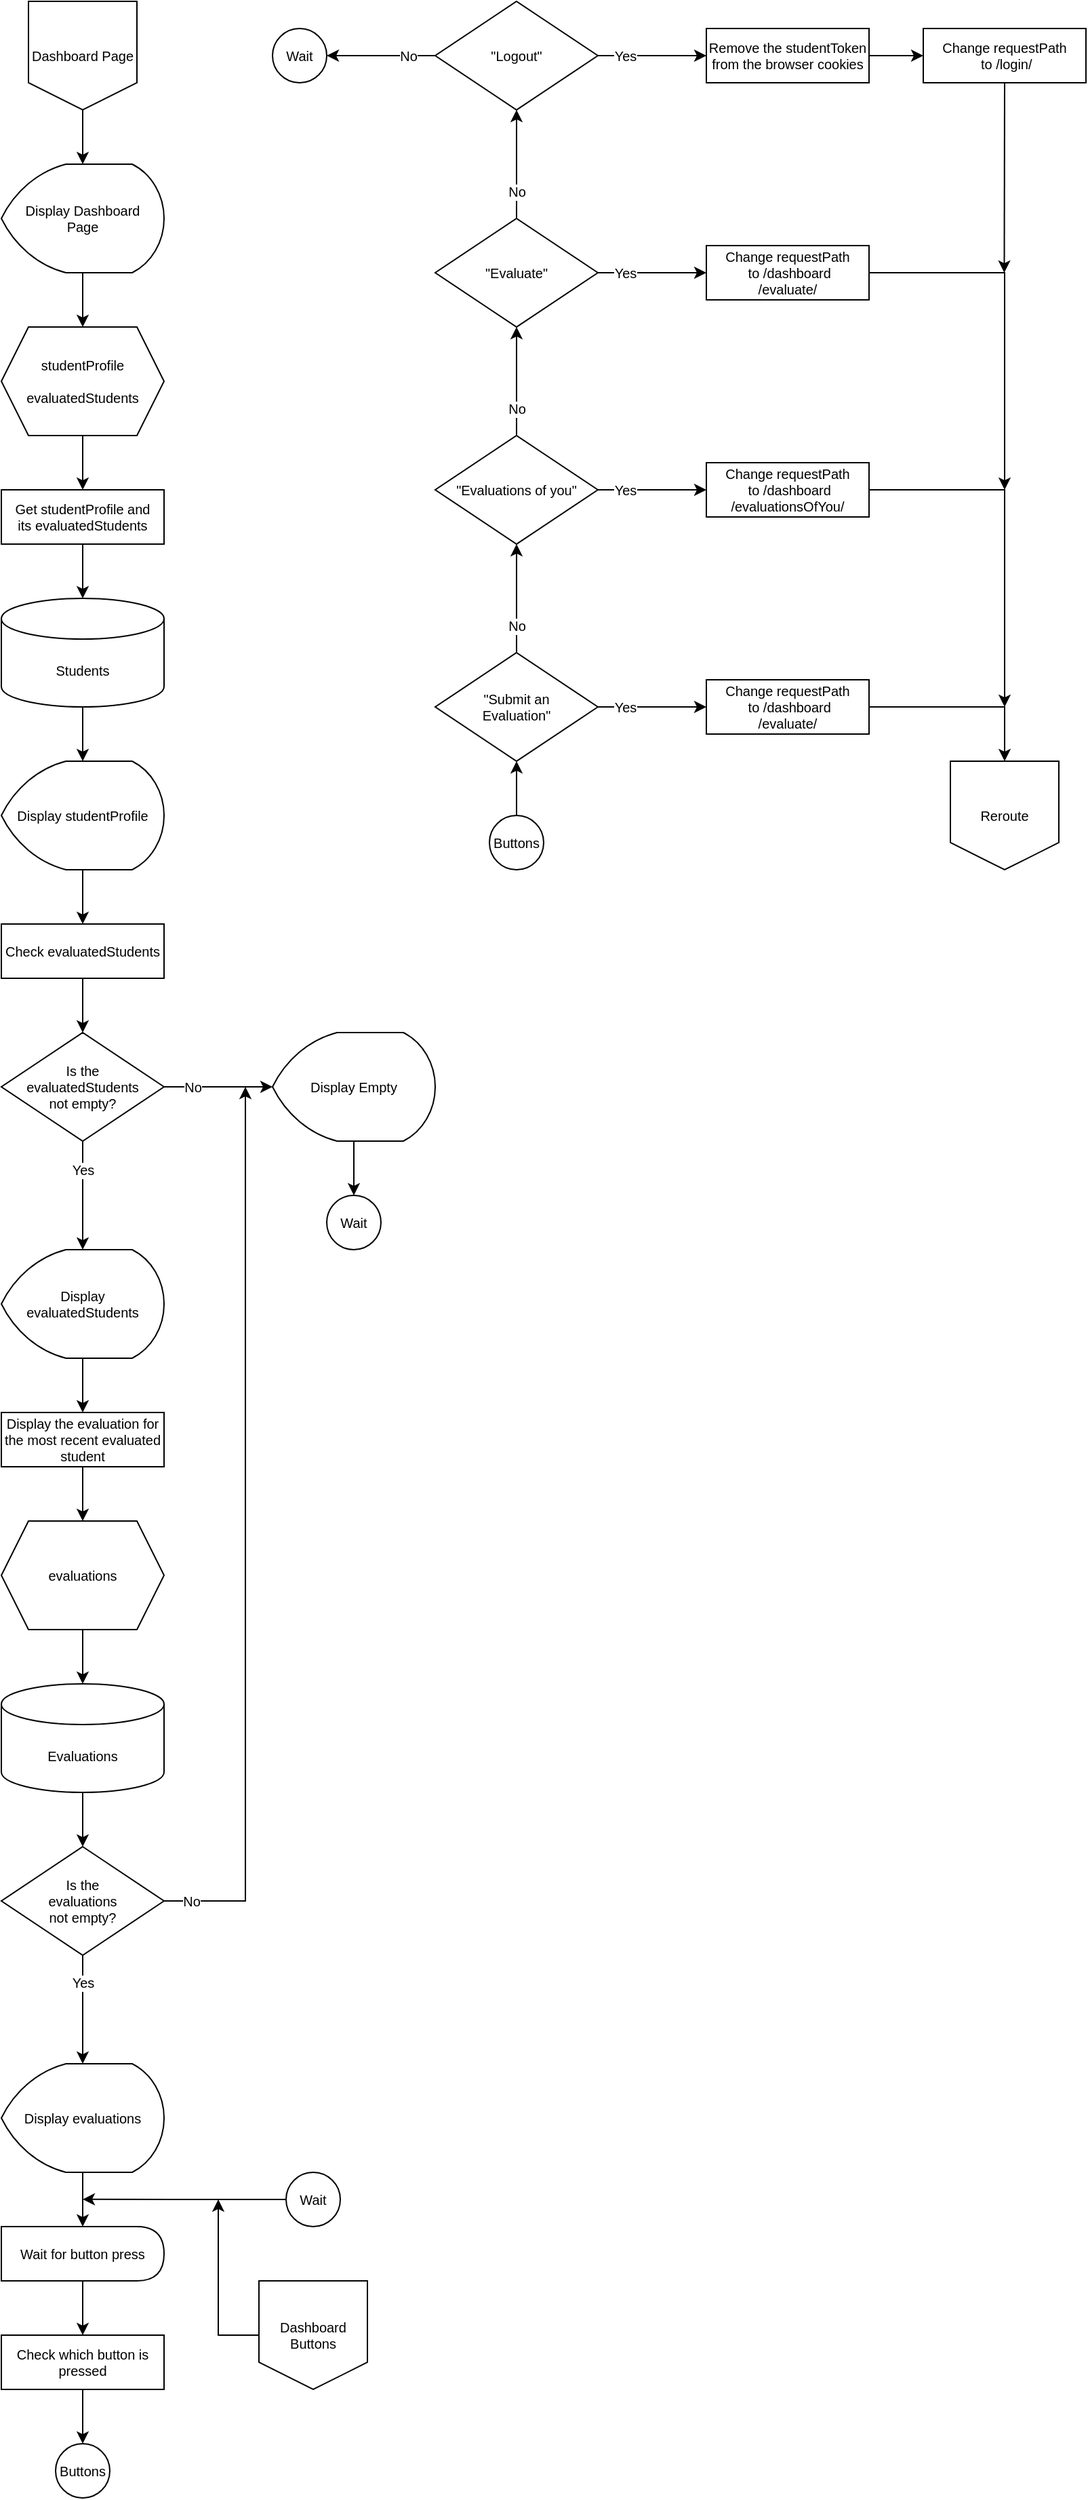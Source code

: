 <mxfile>
    <diagram id="cpuFo8P0KbJOFdlKzTWh" name="Page-1">
        <mxGraphModel dx="396" dy="231" grid="1" gridSize="10" guides="1" tooltips="1" connect="1" arrows="1" fold="1" page="1" pageScale="1" pageWidth="850" pageHeight="1100" math="0" shadow="0">
            <root>
                <mxCell id="0"/>
                <mxCell id="1" parent="0"/>
                <mxCell id="32" style="edgeStyle=none;html=1;exitX=0.5;exitY=1;exitDx=0;exitDy=0;entryX=0.5;entryY=0;entryDx=0;entryDy=0;fontSize=10;entryPerimeter=0;rounded=0;fontFamily=Helvetica;" parent="1" source="2" target="60" edge="1">
                    <mxGeometry relative="1" as="geometry">
                        <mxPoint x="100" y="160" as="targetPoint"/>
                    </mxGeometry>
                </mxCell>
                <mxCell id="2" value="Dashboard Page" style="shape=offPageConnector;whiteSpace=wrap;html=1;strokeWidth=1;fontFamily=Helvetica;fontSize=10;size=0.25;rounded=0;" parent="1" vertex="1">
                    <mxGeometry x="60" y="40" width="80" height="80" as="geometry"/>
                </mxCell>
                <mxCell id="13" style="edgeStyle=none;html=1;exitX=0.5;exitY=1;exitDx=0;exitDy=0;entryX=0.5;entryY=0;entryDx=0;entryDy=0;fontSize=10;rounded=0;fontFamily=Helvetica;" parent="1" source="3" target="12" edge="1">
                    <mxGeometry relative="1" as="geometry"/>
                </mxCell>
                <mxCell id="3" value="studentProfile&lt;br style=&quot;font-size: 10px;&quot;&gt;&lt;br style=&quot;font-size: 10px;&quot;&gt;evaluatedStudents" style="shape=hexagon;perimeter=hexagonPerimeter2;whiteSpace=wrap;html=1;fixedSize=1;fontFamily=Helvetica;strokeWidth=1;fontSize=10;rounded=0;" parent="1" vertex="1">
                    <mxGeometry x="40" y="280" width="120" height="80" as="geometry"/>
                </mxCell>
                <mxCell id="9" style="edgeStyle=none;html=1;exitX=0.5;exitY=1;exitDx=0;exitDy=0;entryX=0.5;entryY=0;entryDx=0;entryDy=0;fontSize=10;exitPerimeter=0;rounded=0;fontFamily=Helvetica;" parent="1" source="61" target="8" edge="1">
                    <mxGeometry relative="1" as="geometry">
                        <mxPoint x="100" y="680" as="sourcePoint"/>
                    </mxGeometry>
                </mxCell>
                <mxCell id="11" style="edgeStyle=none;html=1;exitX=0.5;exitY=1;exitDx=0;exitDy=0;entryX=0.5;entryY=0;entryDx=0;entryDy=0;fontSize=10;rounded=0;fontFamily=Helvetica;" parent="1" source="8" target="10" edge="1">
                    <mxGeometry relative="1" as="geometry"/>
                </mxCell>
                <mxCell id="8" value="Check evaluatedStudents" style="rounded=0;whiteSpace=wrap;html=1;fontFamily=Helvetica;strokeWidth=1;fontSize=10;" parent="1" vertex="1">
                    <mxGeometry x="40" y="720" width="120" height="40" as="geometry"/>
                </mxCell>
                <mxCell id="26" style="edgeStyle=none;html=1;exitX=1;exitY=0.5;exitDx=0;exitDy=0;entryX=0;entryY=0.5;entryDx=0;entryDy=0;fontSize=10;entryPerimeter=0;rounded=0;fontFamily=Helvetica;" parent="1" source="10" target="62" edge="1">
                    <mxGeometry relative="1" as="geometry">
                        <mxPoint x="330" y="840" as="targetPoint"/>
                    </mxGeometry>
                </mxCell>
                <mxCell id="27" value="No" style="edgeLabel;html=1;align=center;verticalAlign=middle;resizable=0;points=[];fontSize=10;rounded=0;fontFamily=Helvetica;" parent="26" vertex="1" connectable="0">
                    <mxGeometry x="-0.637" relative="1" as="geometry">
                        <mxPoint x="6" as="offset"/>
                    </mxGeometry>
                </mxCell>
                <mxCell id="29" style="edgeStyle=none;html=1;exitX=0.5;exitY=1;exitDx=0;exitDy=0;entryX=0.5;entryY=0;entryDx=0;entryDy=0;fontSize=10;entryPerimeter=0;rounded=0;fontFamily=Helvetica;" parent="1" source="10" target="63" edge="1">
                    <mxGeometry relative="1" as="geometry">
                        <mxPoint x="100" y="960" as="targetPoint"/>
                    </mxGeometry>
                </mxCell>
                <mxCell id="30" value="Yes" style="edgeLabel;html=1;align=center;verticalAlign=middle;resizable=0;points=[];fontSize=10;rounded=0;fontFamily=Helvetica;" parent="29" vertex="1" connectable="0">
                    <mxGeometry x="-0.642" relative="1" as="geometry">
                        <mxPoint y="6" as="offset"/>
                    </mxGeometry>
                </mxCell>
                <mxCell id="10" value="Is the&lt;br style=&quot;font-size: 10px;&quot;&gt;evaluatedStudents&lt;br style=&quot;font-size: 10px;&quot;&gt;not empty?" style="rhombus;whiteSpace=wrap;html=1;fontFamily=Helvetica;strokeWidth=1;fontSize=10;rounded=0;" parent="1" vertex="1">
                    <mxGeometry x="40" y="800" width="120" height="80" as="geometry"/>
                </mxCell>
                <mxCell id="17" style="edgeStyle=none;html=1;exitX=0.5;exitY=1;exitDx=0;exitDy=0;entryX=0.5;entryY=0;entryDx=0;entryDy=0;entryPerimeter=0;fontSize=10;rounded=0;fontFamily=Helvetica;" parent="1" source="12" target="16" edge="1">
                    <mxGeometry relative="1" as="geometry"/>
                </mxCell>
                <mxCell id="12" value="Get studentProfile and&lt;br style=&quot;font-size: 10px;&quot;&gt;its evaluatedStudents" style="rounded=0;whiteSpace=wrap;html=1;fontFamily=Helvetica;strokeWidth=1;fontSize=10;" parent="1" vertex="1">
                    <mxGeometry x="40" y="400" width="120" height="40" as="geometry"/>
                </mxCell>
                <mxCell id="18" style="edgeStyle=none;html=1;exitX=0.5;exitY=1;exitDx=0;exitDy=0;exitPerimeter=0;entryX=0.5;entryY=0;entryDx=0;entryDy=0;fontSize=10;entryPerimeter=0;rounded=0;fontFamily=Helvetica;" parent="1" source="16" target="61" edge="1">
                    <mxGeometry relative="1" as="geometry">
                        <mxPoint x="100" y="600" as="targetPoint"/>
                    </mxGeometry>
                </mxCell>
                <mxCell id="16" value="Students" style="shape=cylinder3;whiteSpace=wrap;html=1;boundedLbl=1;backgroundOutline=1;size=15;fontSize=10;rounded=0;fontFamily=Helvetica;" parent="1" vertex="1">
                    <mxGeometry x="40" y="480" width="120" height="80" as="geometry"/>
                </mxCell>
                <mxCell id="36" style="edgeStyle=none;html=1;exitX=0.5;exitY=1;exitDx=0;exitDy=0;entryX=0.5;entryY=0;entryDx=0;entryDy=0;fontSize=10;exitPerimeter=0;rounded=0;fontFamily=Helvetica;" parent="1" source="63" target="34" edge="1">
                    <mxGeometry relative="1" as="geometry">
                        <mxPoint x="100" y="1040" as="sourcePoint"/>
                    </mxGeometry>
                </mxCell>
                <mxCell id="33" style="edgeStyle=none;html=1;exitX=0.5;exitY=1;exitDx=0;exitDy=0;entryX=0.5;entryY=0;entryDx=0;entryDy=0;fontSize=10;exitPerimeter=0;rounded=0;fontFamily=Helvetica;" parent="1" source="60" target="3" edge="1">
                    <mxGeometry relative="1" as="geometry">
                        <mxPoint x="100" y="240" as="sourcePoint"/>
                    </mxGeometry>
                </mxCell>
                <mxCell id="43" style="edgeStyle=none;html=1;exitX=0.5;exitY=1;exitDx=0;exitDy=0;entryX=0.5;entryY=0;entryDx=0;entryDy=0;fontSize=10;rounded=0;fontFamily=Helvetica;" parent="1" source="34" target="42" edge="1">
                    <mxGeometry relative="1" as="geometry"/>
                </mxCell>
                <mxCell id="34" value="Display the evaluation for the most recent evaluated student" style="rounded=0;whiteSpace=wrap;html=1;fontFamily=Helvetica;strokeWidth=1;fontSize=10;" parent="1" vertex="1">
                    <mxGeometry x="40" y="1080" width="120" height="40" as="geometry"/>
                </mxCell>
                <mxCell id="46" style="edgeStyle=none;html=1;exitX=0.5;exitY=1;exitDx=0;exitDy=0;exitPerimeter=0;entryX=0.5;entryY=0;entryDx=0;entryDy=0;fontSize=10;rounded=0;fontFamily=Helvetica;" parent="1" source="38" target="45" edge="1">
                    <mxGeometry relative="1" as="geometry"/>
                </mxCell>
                <mxCell id="38" value="Evaluations" style="shape=cylinder3;whiteSpace=wrap;html=1;boundedLbl=1;backgroundOutline=1;size=15;fontSize=10;rounded=0;fontFamily=Helvetica;" parent="1" vertex="1">
                    <mxGeometry x="40" y="1280" width="120" height="80" as="geometry"/>
                </mxCell>
                <mxCell id="44" style="edgeStyle=none;html=1;exitX=0.5;exitY=1;exitDx=0;exitDy=0;entryX=0.5;entryY=0;entryDx=0;entryDy=0;entryPerimeter=0;fontSize=10;rounded=0;fontFamily=Helvetica;" parent="1" source="42" target="38" edge="1">
                    <mxGeometry relative="1" as="geometry"/>
                </mxCell>
                <mxCell id="42" value="evaluations" style="shape=hexagon;perimeter=hexagonPerimeter2;whiteSpace=wrap;html=1;fixedSize=1;fontFamily=Helvetica;strokeWidth=1;fontSize=10;rounded=0;" parent="1" vertex="1">
                    <mxGeometry x="40" y="1160" width="120" height="80" as="geometry"/>
                </mxCell>
                <mxCell id="47" style="edgeStyle=none;html=1;exitX=1;exitY=0.5;exitDx=0;exitDy=0;fontSize=10;rounded=0;fontFamily=Helvetica;startArrow=none;" parent="1" source="62" edge="1">
                    <mxGeometry relative="1" as="geometry">
                        <mxPoint x="300" y="840" as="targetPoint"/>
                        <Array as="points"/>
                    </mxGeometry>
                </mxCell>
                <mxCell id="52" style="edgeStyle=none;html=1;exitX=0.5;exitY=1;exitDx=0;exitDy=0;entryX=0.5;entryY=0;entryDx=0;entryDy=0;fontSize=10;entryPerimeter=0;rounded=0;fontFamily=Helvetica;" parent="1" source="45" target="64" edge="1">
                    <mxGeometry relative="1" as="geometry">
                        <mxPoint x="100" y="1560.0" as="targetPoint"/>
                    </mxGeometry>
                </mxCell>
                <mxCell id="53" value="Yes" style="edgeLabel;html=1;align=center;verticalAlign=middle;resizable=0;points=[];fontSize=10;rounded=0;fontFamily=Helvetica;" parent="52" vertex="1" connectable="0">
                    <mxGeometry x="-0.725" relative="1" as="geometry">
                        <mxPoint y="9" as="offset"/>
                    </mxGeometry>
                </mxCell>
                <mxCell id="147" style="edgeStyle=none;html=1;exitX=1;exitY=0.5;exitDx=0;exitDy=0;fontFamily=Helvetica;fontSize=10;rounded=0;" parent="1" source="45" edge="1">
                    <mxGeometry relative="1" as="geometry">
                        <mxPoint x="220" y="840" as="targetPoint"/>
                        <Array as="points">
                            <mxPoint x="220" y="1440"/>
                        </Array>
                    </mxGeometry>
                </mxCell>
                <mxCell id="148" value="No" style="edgeLabel;html=1;align=center;verticalAlign=middle;resizable=0;points=[];fontSize=10;fontFamily=Helvetica;rounded=0;" parent="147" vertex="1" connectable="0">
                    <mxGeometry x="-0.973" y="-1" relative="1" as="geometry">
                        <mxPoint x="11" y="-1" as="offset"/>
                    </mxGeometry>
                </mxCell>
                <mxCell id="45" value="Is the&lt;br style=&quot;font-size: 10px;&quot;&gt;evaluations&lt;br style=&quot;font-size: 10px;&quot;&gt;not empty?" style="rhombus;whiteSpace=wrap;html=1;fontFamily=Helvetica;strokeWidth=1;fontSize=10;rounded=0;" parent="1" vertex="1">
                    <mxGeometry x="40" y="1400" width="120" height="80" as="geometry"/>
                </mxCell>
                <mxCell id="60" value="Display Dashboard&lt;br style=&quot;font-size: 10px;&quot;&gt;Page" style="strokeWidth=1;html=1;shape=mxgraph.flowchart.display;whiteSpace=wrap;fontSize=10;rounded=0;fontFamily=Helvetica;" parent="1" vertex="1">
                    <mxGeometry x="40" y="160" width="120" height="80" as="geometry"/>
                </mxCell>
                <mxCell id="61" value="Display studentProfile" style="strokeWidth=1;html=1;shape=mxgraph.flowchart.display;whiteSpace=wrap;fontSize=10;rounded=0;fontFamily=Helvetica;" parent="1" vertex="1">
                    <mxGeometry x="40" y="600" width="120" height="80" as="geometry"/>
                </mxCell>
                <mxCell id="63" value="Display evaluatedStudents" style="strokeWidth=1;html=1;shape=mxgraph.flowchart.display;whiteSpace=wrap;fontSize=10;rounded=0;fontFamily=Helvetica;" parent="1" vertex="1">
                    <mxGeometry x="40" y="960" width="120" height="80" as="geometry"/>
                </mxCell>
                <mxCell id="67" style="edgeStyle=none;html=1;exitX=0.5;exitY=1;exitDx=0;exitDy=0;exitPerimeter=0;entryX=0.5;entryY=0;entryDx=0;entryDy=0;fontFamily=Helvetica;fontSize=10;rounded=0;" parent="1" source="64" target="66" edge="1">
                    <mxGeometry relative="1" as="geometry"/>
                </mxCell>
                <mxCell id="64" value="Display evaluations" style="strokeWidth=1;html=1;shape=mxgraph.flowchart.display;whiteSpace=wrap;fontSize=10;rounded=0;fontFamily=Helvetica;" parent="1" vertex="1">
                    <mxGeometry x="40" y="1560" width="120" height="80" as="geometry"/>
                </mxCell>
                <mxCell id="69" value="" style="edgeStyle=none;html=1;fontFamily=Helvetica;fontSize=10;rounded=0;" parent="1" source="66" target="68" edge="1">
                    <mxGeometry relative="1" as="geometry"/>
                </mxCell>
                <mxCell id="66" value="Wait for button press" style="shape=delay;whiteSpace=wrap;html=1;hachureGap=4;fontFamily=Helvetica;fontSize=10;rounded=0;" parent="1" vertex="1">
                    <mxGeometry x="40" y="1680" width="120" height="40" as="geometry"/>
                </mxCell>
                <mxCell id="117" style="edgeStyle=none;html=1;exitX=0.5;exitY=1;exitDx=0;exitDy=0;entryX=0.5;entryY=0;entryDx=0;entryDy=0;fontFamily=Helvetica;fontSize=10;rounded=0;" parent="1" source="68" target="115" edge="1">
                    <mxGeometry relative="1" as="geometry"/>
                </mxCell>
                <mxCell id="68" value="Check which button is pressed" style="whiteSpace=wrap;html=1;fontSize=10;hachureGap=4;rounded=0;fontFamily=Helvetica;" parent="1" vertex="1">
                    <mxGeometry x="40" y="1760" width="120" height="40" as="geometry"/>
                </mxCell>
                <mxCell id="114" style="edgeStyle=none;html=1;exitX=0.5;exitY=0;exitDx=0;exitDy=0;entryX=0.5;entryY=1;entryDx=0;entryDy=0;fontFamily=Helvetica;fontSize=10;rounded=0;" parent="1" source="97" target="100" edge="1">
                    <mxGeometry relative="1" as="geometry"/>
                </mxCell>
                <mxCell id="97" value="Buttons" style="ellipse;whiteSpace=wrap;html=1;aspect=fixed;fontSize=10;fontFamily=Helvetica;rounded=0;" parent="1" vertex="1">
                    <mxGeometry x="400" y="640" width="40" height="40" as="geometry"/>
                </mxCell>
                <mxCell id="98" style="edgeStyle=none;html=1;exitX=0.5;exitY=0;exitDx=0;exitDy=0;entryX=0.5;entryY=1;entryDx=0;entryDy=0;fontFamily=Helvetica;fontSize=10;rounded=0;" parent="1" source="100" target="105" edge="1">
                    <mxGeometry relative="1" as="geometry"/>
                </mxCell>
                <mxCell id="99" value="No" style="edgeLabel;html=1;align=center;verticalAlign=middle;resizable=0;points=[];fontFamily=Helvetica;fontSize=10;rounded=0;" parent="98" vertex="1" connectable="0">
                    <mxGeometry x="-0.818" relative="1" as="geometry">
                        <mxPoint y="-13" as="offset"/>
                    </mxGeometry>
                </mxCell>
                <mxCell id="125" style="edgeStyle=none;html=1;exitX=1;exitY=0.5;exitDx=0;exitDy=0;entryX=0;entryY=0.5;entryDx=0;entryDy=0;fontFamily=Helvetica;fontSize=10;rounded=0;" parent="1" source="100" target="136" edge="1">
                    <mxGeometry relative="1" as="geometry">
                        <mxPoint x="580" y="560" as="targetPoint"/>
                    </mxGeometry>
                </mxCell>
                <mxCell id="127" value="Yes" style="edgeLabel;html=1;align=center;verticalAlign=middle;resizable=0;points=[];fontSize=10;fontFamily=Helvetica;rounded=0;" parent="125" vertex="1" connectable="0">
                    <mxGeometry x="-0.592" y="-1" relative="1" as="geometry">
                        <mxPoint x="3" y="-1" as="offset"/>
                    </mxGeometry>
                </mxCell>
                <mxCell id="100" value="&quot;Submit an&lt;br style=&quot;font-size: 10px;&quot;&gt;Evaluation&quot;" style="rhombus;whiteSpace=wrap;html=1;fontFamily=Helvetica;strokeWidth=1;fontSize=10;rounded=0;" parent="1" vertex="1">
                    <mxGeometry x="360" y="520" width="120" height="80" as="geometry"/>
                </mxCell>
                <mxCell id="101" style="edgeStyle=none;html=1;exitX=0.5;exitY=0;exitDx=0;exitDy=0;entryX=0.5;entryY=1;entryDx=0;entryDy=0;fontFamily=Helvetica;fontSize=10;rounded=0;" parent="1" source="105" target="108" edge="1">
                    <mxGeometry relative="1" as="geometry"/>
                </mxCell>
                <mxCell id="102" value="No" style="edgeLabel;html=1;align=center;verticalAlign=middle;resizable=0;points=[];fontFamily=Helvetica;fontSize=10;rounded=0;" parent="101" vertex="1" connectable="0">
                    <mxGeometry x="-0.563" y="-3" relative="1" as="geometry">
                        <mxPoint x="-3" y="-3" as="offset"/>
                    </mxGeometry>
                </mxCell>
                <mxCell id="103" style="edgeStyle=none;html=1;exitX=1;exitY=0.5;exitDx=0;exitDy=0;entryX=0;entryY=0.5;entryDx=0;entryDy=0;fontFamily=Helvetica;fontSize=10;rounded=0;" parent="1" source="105" target="137" edge="1">
                    <mxGeometry relative="1" as="geometry">
                        <mxPoint x="580" y="400" as="targetPoint"/>
                    </mxGeometry>
                </mxCell>
                <mxCell id="104" value="Yes" style="edgeLabel;html=1;align=center;verticalAlign=middle;resizable=0;points=[];fontFamily=Helvetica;fontSize=10;rounded=0;" parent="103" vertex="1" connectable="0">
                    <mxGeometry x="-0.66" y="1" relative="1" as="geometry">
                        <mxPoint x="6" y="1" as="offset"/>
                    </mxGeometry>
                </mxCell>
                <mxCell id="105" value="&quot;Evaluations of you&quot;" style="rhombus;whiteSpace=wrap;html=1;fontFamily=Helvetica;strokeWidth=1;fontSize=10;rounded=0;" parent="1" vertex="1">
                    <mxGeometry x="360" y="360" width="120" height="80" as="geometry"/>
                </mxCell>
                <mxCell id="106" style="edgeStyle=none;html=1;exitX=0.5;exitY=0;exitDx=0;exitDy=0;entryX=0.5;entryY=1;entryDx=0;entryDy=0;fontFamily=Helvetica;fontSize=10;rounded=0;" parent="1" source="108" target="111" edge="1">
                    <mxGeometry relative="1" as="geometry"/>
                </mxCell>
                <mxCell id="107" value="No" style="edgeLabel;html=1;align=center;verticalAlign=middle;resizable=0;points=[];fontFamily=Helvetica;fontSize=10;rounded=0;" parent="106" vertex="1" connectable="0">
                    <mxGeometry x="-0.348" y="-2" relative="1" as="geometry">
                        <mxPoint x="-2" y="6" as="offset"/>
                    </mxGeometry>
                </mxCell>
                <mxCell id="123" style="edgeStyle=none;html=1;exitX=1;exitY=0.5;exitDx=0;exitDy=0;entryX=0;entryY=0.5;entryDx=0;entryDy=0;fontFamily=Helvetica;fontSize=10;rounded=0;" parent="1" source="108" target="134" edge="1">
                    <mxGeometry relative="1" as="geometry">
                        <mxPoint x="580" y="240" as="targetPoint"/>
                    </mxGeometry>
                </mxCell>
                <mxCell id="126" value="Yes" style="edgeLabel;html=1;align=center;verticalAlign=middle;resizable=0;points=[];fontSize=10;fontFamily=Helvetica;rounded=0;" parent="123" vertex="1" connectable="0">
                    <mxGeometry x="-0.669" y="1" relative="1" as="geometry">
                        <mxPoint x="7" y="1" as="offset"/>
                    </mxGeometry>
                </mxCell>
                <mxCell id="108" value="&quot;Evaluate&quot;" style="rhombus;whiteSpace=wrap;html=1;fontFamily=Helvetica;strokeWidth=1;fontSize=10;rounded=0;" parent="1" vertex="1">
                    <mxGeometry x="360" y="200" width="120" height="80" as="geometry"/>
                </mxCell>
                <mxCell id="109" style="edgeStyle=none;html=1;exitX=1;exitY=0.5;exitDx=0;exitDy=0;entryX=0;entryY=0.5;entryDx=0;entryDy=0;fontFamily=Helvetica;fontSize=10;rounded=0;" parent="1" source="111" target="113" edge="1">
                    <mxGeometry relative="1" as="geometry"/>
                </mxCell>
                <mxCell id="110" value="Yes" style="edgeLabel;html=1;align=center;verticalAlign=middle;resizable=0;points=[];fontFamily=Helvetica;fontSize=10;rounded=0;" parent="109" vertex="1" connectable="0">
                    <mxGeometry x="-0.611" relative="1" as="geometry">
                        <mxPoint x="4" as="offset"/>
                    </mxGeometry>
                </mxCell>
                <mxCell id="132" style="edgeStyle=none;html=1;exitX=0;exitY=0.5;exitDx=0;exitDy=0;entryX=1;entryY=0.5;entryDx=0;entryDy=0;fontFamily=Helvetica;fontSize=10;rounded=0;" parent="1" source="111" target="131" edge="1">
                    <mxGeometry relative="1" as="geometry"/>
                </mxCell>
                <mxCell id="133" value="No" style="edgeLabel;html=1;align=center;verticalAlign=middle;resizable=0;points=[];fontSize=10;fontFamily=Helvetica;rounded=0;" parent="132" vertex="1" connectable="0">
                    <mxGeometry x="-0.405" y="2" relative="1" as="geometry">
                        <mxPoint x="4" y="-2" as="offset"/>
                    </mxGeometry>
                </mxCell>
                <mxCell id="111" value="&quot;Logout&quot;" style="rhombus;whiteSpace=wrap;html=1;fontFamily=Helvetica;strokeWidth=1;fontSize=10;rounded=0;" parent="1" vertex="1">
                    <mxGeometry x="360" y="40" width="120" height="80" as="geometry"/>
                </mxCell>
                <mxCell id="139" style="edgeStyle=none;html=1;exitX=1;exitY=0.5;exitDx=0;exitDy=0;entryX=0;entryY=0.5;entryDx=0;entryDy=0;fontFamily=Helvetica;fontSize=10;rounded=0;" parent="1" source="113" target="138" edge="1">
                    <mxGeometry relative="1" as="geometry"/>
                </mxCell>
                <mxCell id="113" value="Remove the studentToken from the browser cookies" style="whiteSpace=wrap;html=1;fontSize=10;hachureGap=4;rounded=0;fontFamily=Helvetica;" parent="1" vertex="1">
                    <mxGeometry x="560" y="60" width="120" height="40" as="geometry"/>
                </mxCell>
                <mxCell id="115" value="Buttons" style="ellipse;whiteSpace=wrap;html=1;aspect=fixed;fontSize=10;fontFamily=Helvetica;rounded=0;" parent="1" vertex="1">
                    <mxGeometry x="80" y="1840" width="40" height="40" as="geometry"/>
                </mxCell>
                <mxCell id="119" style="edgeStyle=none;html=1;exitX=0;exitY=0.5;exitDx=0;exitDy=0;fontFamily=Helvetica;fontSize=10;rounded=0;" parent="1" source="118" edge="1">
                    <mxGeometry relative="1" as="geometry">
                        <mxPoint x="100" y="1659.889" as="targetPoint"/>
                    </mxGeometry>
                </mxCell>
                <mxCell id="118" value="Wait" style="ellipse;whiteSpace=wrap;html=1;aspect=fixed;fontSize=10;fontFamily=Helvetica;rounded=0;" parent="1" vertex="1">
                    <mxGeometry x="250" y="1640" width="40" height="40" as="geometry"/>
                </mxCell>
                <mxCell id="131" value="Wait" style="ellipse;whiteSpace=wrap;html=1;aspect=fixed;fontSize=10;fontFamily=Helvetica;rounded=0;" parent="1" vertex="1">
                    <mxGeometry x="240" y="60" width="40" height="40" as="geometry"/>
                </mxCell>
                <mxCell id="143" style="edgeStyle=none;html=1;exitX=1;exitY=0.5;exitDx=0;exitDy=0;fontFamily=Helvetica;fontSize=10;rounded=0;" parent="1" source="134" edge="1">
                    <mxGeometry relative="1" as="geometry">
                        <mxPoint x="780" y="400" as="targetPoint"/>
                        <Array as="points">
                            <mxPoint x="780" y="240"/>
                        </Array>
                    </mxGeometry>
                </mxCell>
                <mxCell id="134" value="Change requestPath&lt;br&gt;&amp;nbsp;to /dashboard&lt;br&gt;/evaluate/" style="rounded=0;whiteSpace=wrap;html=1;fontFamily=Helvetica;strokeWidth=1;fontSize=10;" parent="1" vertex="1">
                    <mxGeometry x="560" y="220" width="120" height="40" as="geometry"/>
                </mxCell>
                <mxCell id="141" style="edgeStyle=none;html=1;exitX=1;exitY=0.5;exitDx=0;exitDy=0;entryX=0.5;entryY=0;entryDx=0;entryDy=0;fontFamily=Helvetica;fontSize=10;rounded=0;" parent="1" source="136" target="140" edge="1">
                    <mxGeometry relative="1" as="geometry">
                        <Array as="points">
                            <mxPoint x="780" y="560"/>
                        </Array>
                    </mxGeometry>
                </mxCell>
                <mxCell id="136" value="Change requestPath&lt;br&gt;&amp;nbsp;to /dashboard&lt;br&gt;/evaluate/" style="rounded=0;whiteSpace=wrap;html=1;fontFamily=Helvetica;strokeWidth=1;fontSize=10;" parent="1" vertex="1">
                    <mxGeometry x="560" y="540" width="120" height="40" as="geometry"/>
                </mxCell>
                <mxCell id="142" style="edgeStyle=none;html=1;exitX=1;exitY=0.5;exitDx=0;exitDy=0;fontFamily=Helvetica;fontSize=10;rounded=0;" parent="1" source="137" edge="1">
                    <mxGeometry relative="1" as="geometry">
                        <mxPoint x="780" y="560" as="targetPoint"/>
                        <Array as="points">
                            <mxPoint x="780" y="400"/>
                        </Array>
                    </mxGeometry>
                </mxCell>
                <mxCell id="137" value="Change requestPath&lt;br&gt;&amp;nbsp;to /dashboard&lt;br&gt;/evaluationsOfYou/" style="rounded=0;whiteSpace=wrap;html=1;fontFamily=Helvetica;strokeWidth=1;fontSize=10;" parent="1" vertex="1">
                    <mxGeometry x="560" y="380" width="120" height="40" as="geometry"/>
                </mxCell>
                <mxCell id="144" style="edgeStyle=none;html=1;exitX=0.5;exitY=1;exitDx=0;exitDy=0;fontFamily=Helvetica;fontSize=10;rounded=0;" parent="1" source="138" edge="1">
                    <mxGeometry relative="1" as="geometry">
                        <mxPoint x="779.75" y="240" as="targetPoint"/>
                    </mxGeometry>
                </mxCell>
                <mxCell id="138" value="Change requestPath&lt;br&gt;&amp;nbsp;to /login/" style="rounded=0;whiteSpace=wrap;html=1;fontFamily=Helvetica;strokeWidth=1;fontSize=10;" parent="1" vertex="1">
                    <mxGeometry x="720" y="60" width="120" height="40" as="geometry"/>
                </mxCell>
                <mxCell id="140" value="Reroute" style="shape=offPageConnector;whiteSpace=wrap;html=1;strokeWidth=1;fontFamily=Helvetica;fontSize=10;size=0.25;rounded=0;" parent="1" vertex="1">
                    <mxGeometry x="740" y="600" width="80" height="80" as="geometry"/>
                </mxCell>
                <mxCell id="151" style="edgeStyle=none;html=1;exitX=0.5;exitY=1;exitDx=0;exitDy=0;exitPerimeter=0;entryX=0.5;entryY=0;entryDx=0;entryDy=0;fontFamily=Helvetica;fontSize=10;rounded=0;" parent="1" source="62" target="150" edge="1">
                    <mxGeometry relative="1" as="geometry"/>
                </mxCell>
                <mxCell id="62" value="Display Empty" style="strokeWidth=1;html=1;shape=mxgraph.flowchart.display;whiteSpace=wrap;fontSize=10;rounded=0;fontFamily=Helvetica;" parent="1" vertex="1">
                    <mxGeometry x="240" y="800" width="120" height="80" as="geometry"/>
                </mxCell>
                <mxCell id="150" value="Wait" style="ellipse;whiteSpace=wrap;html=1;aspect=fixed;fontSize=10;fontFamily=Helvetica;rounded=0;" parent="1" vertex="1">
                    <mxGeometry x="280" y="920" width="40" height="40" as="geometry"/>
                </mxCell>
                <mxCell id="156" style="edgeStyle=none;html=1;exitX=0;exitY=0.5;exitDx=0;exitDy=0;fontFamily=Helvetica;fontSize=10;rounded=0;" parent="1" source="155" edge="1">
                    <mxGeometry relative="1" as="geometry">
                        <mxPoint x="200" y="1660" as="targetPoint"/>
                        <Array as="points">
                            <mxPoint x="200" y="1760"/>
                        </Array>
                    </mxGeometry>
                </mxCell>
                <mxCell id="155" value="Dashboard Buttons" style="shape=offPageConnector;whiteSpace=wrap;html=1;strokeWidth=1;fontFamily=Helvetica;fontSize=10;size=0.25;rounded=0;" parent="1" vertex="1">
                    <mxGeometry x="230" y="1720" width="80" height="80" as="geometry"/>
                </mxCell>
            </root>
        </mxGraphModel>
    </diagram>
</mxfile>